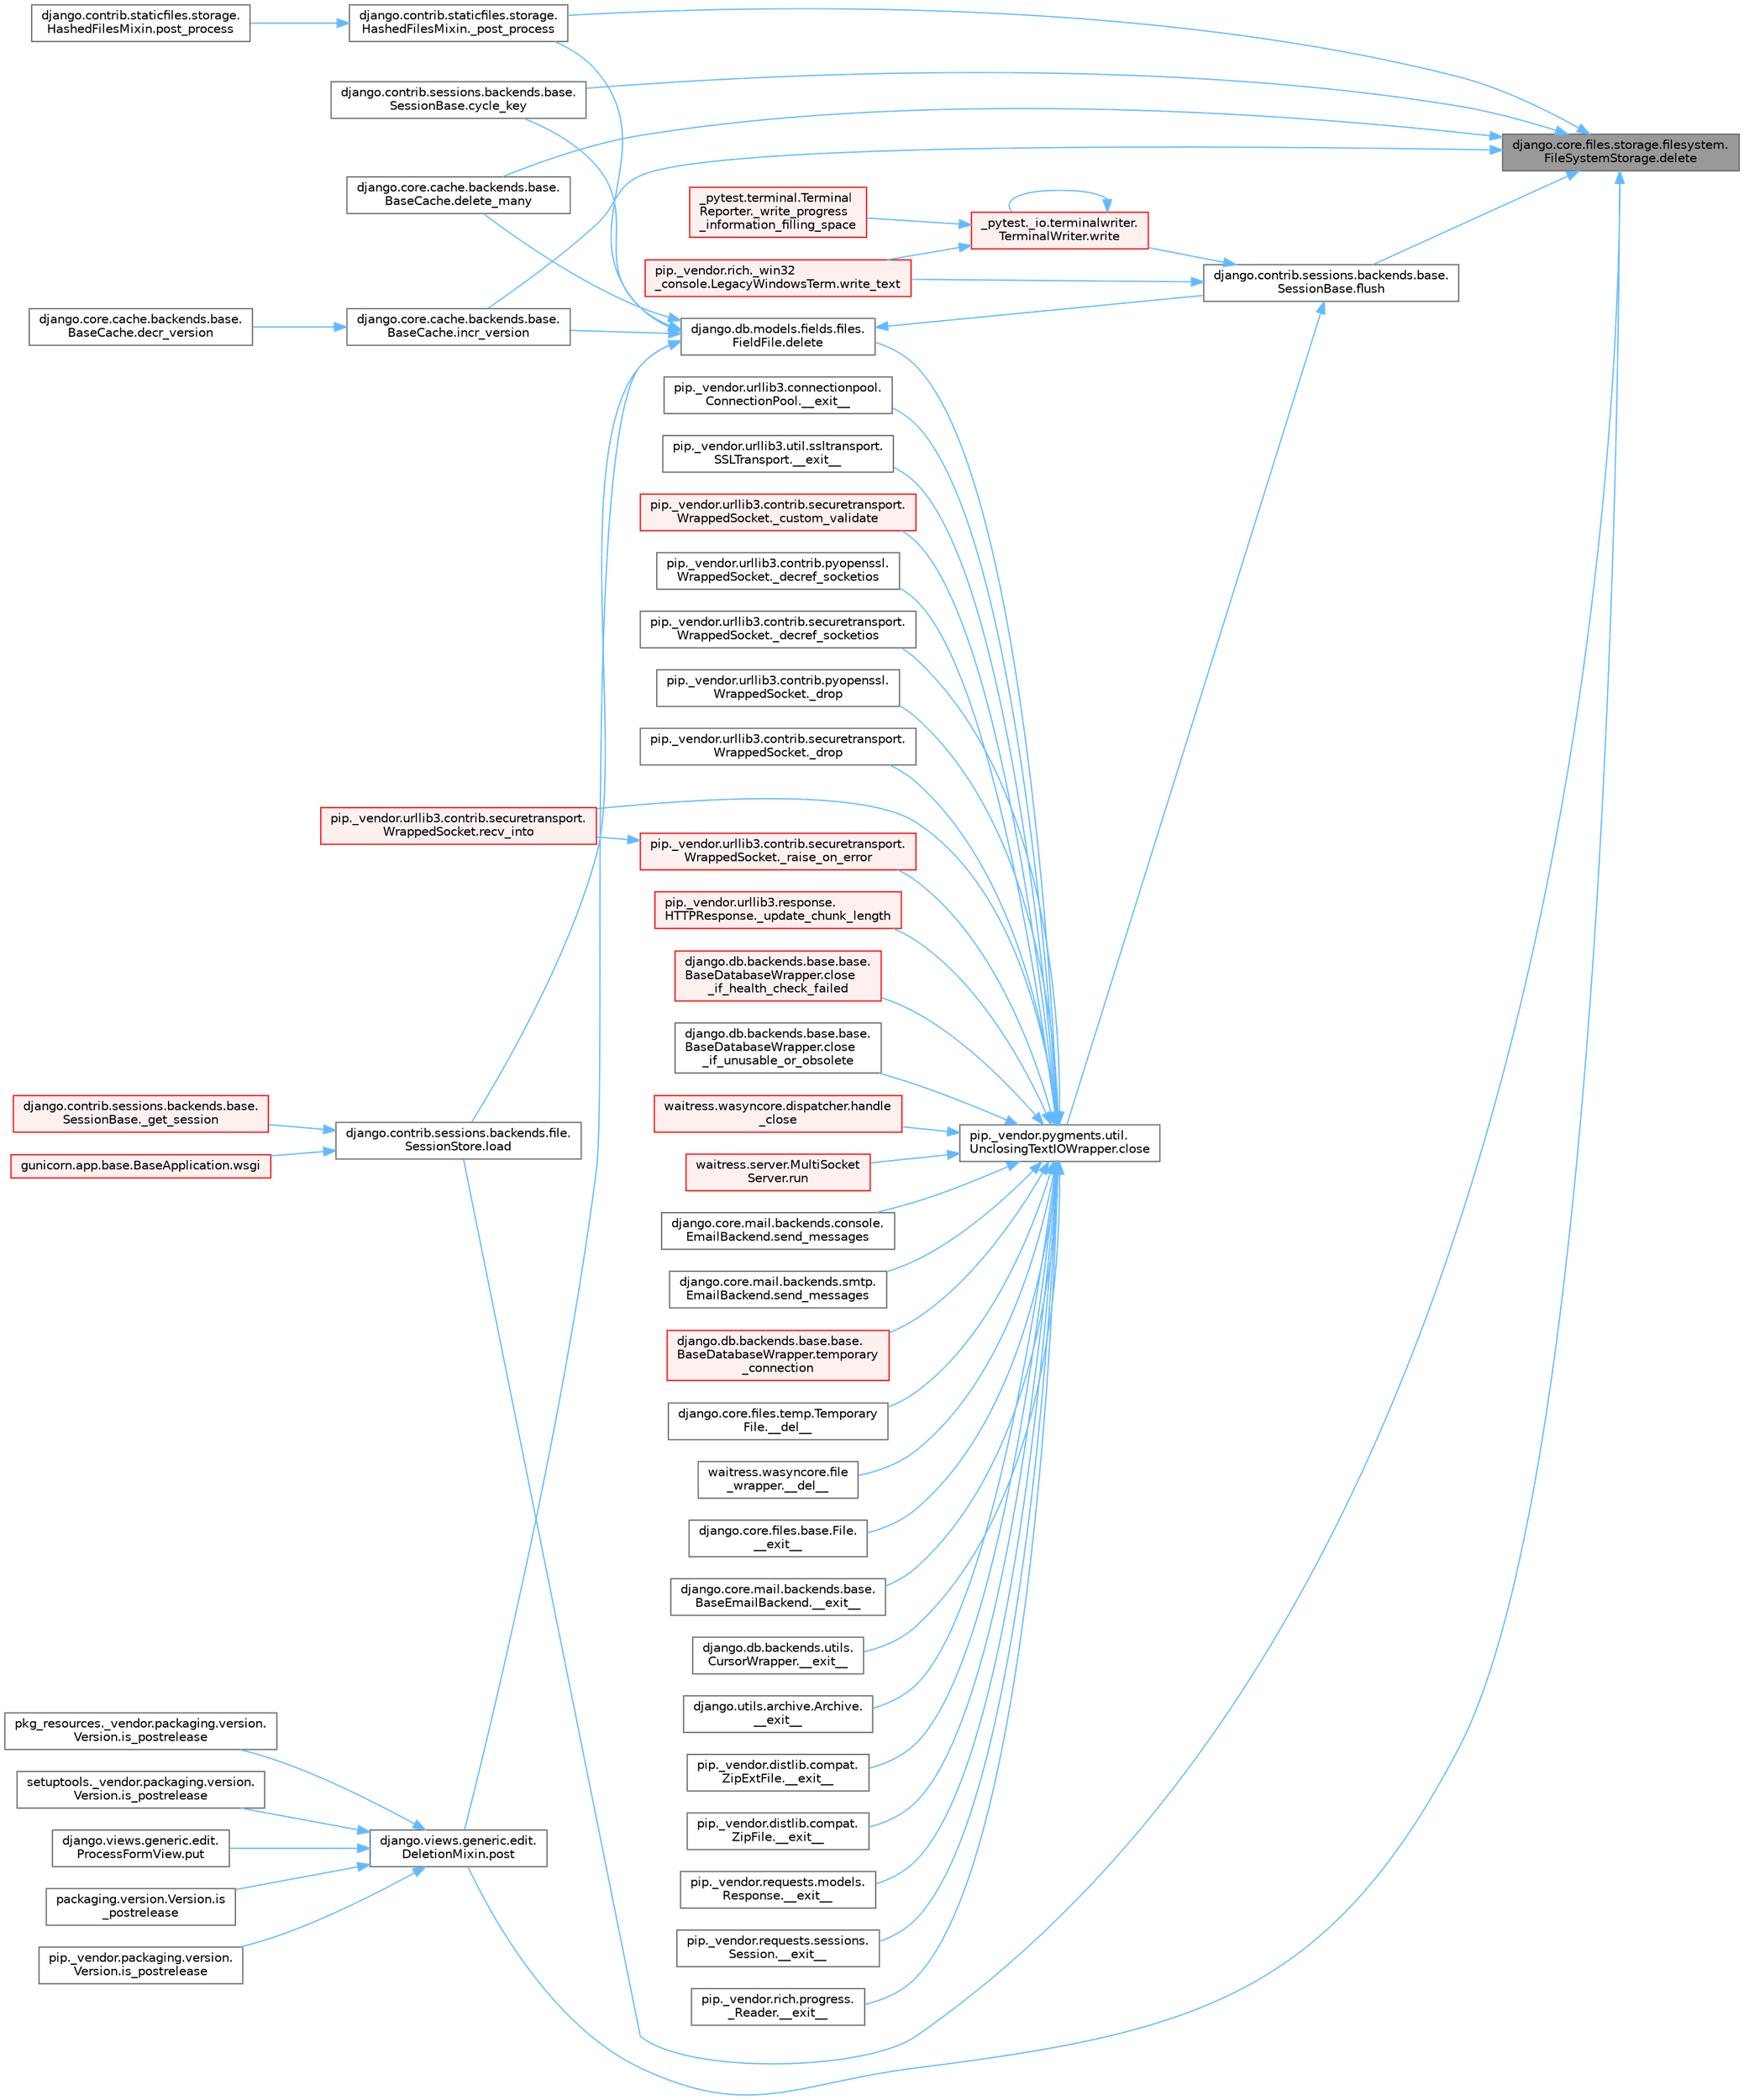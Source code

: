 digraph "django.core.files.storage.filesystem.FileSystemStorage.delete"
{
 // LATEX_PDF_SIZE
  bgcolor="transparent";
  edge [fontname=Helvetica,fontsize=10,labelfontname=Helvetica,labelfontsize=10];
  node [fontname=Helvetica,fontsize=10,shape=box,height=0.2,width=0.4];
  rankdir="RL";
  Node1 [id="Node000001",label="django.core.files.storage.filesystem.\lFileSystemStorage.delete",height=0.2,width=0.4,color="gray40", fillcolor="grey60", style="filled", fontcolor="black",tooltip=" "];
  Node1 -> Node2 [id="edge1_Node000001_Node000002",dir="back",color="steelblue1",style="solid",tooltip=" "];
  Node2 [id="Node000002",label="django.contrib.staticfiles.storage.\lHashedFilesMixin._post_process",height=0.2,width=0.4,color="grey40", fillcolor="white", style="filled",URL="$classdjango_1_1contrib_1_1staticfiles_1_1storage_1_1_hashed_files_mixin.html#aa0c820223a4e686edd5d2c333d5a9336",tooltip=" "];
  Node2 -> Node3 [id="edge2_Node000002_Node000003",dir="back",color="steelblue1",style="solid",tooltip=" "];
  Node3 [id="Node000003",label="django.contrib.staticfiles.storage.\lHashedFilesMixin.post_process",height=0.2,width=0.4,color="grey40", fillcolor="white", style="filled",URL="$classdjango_1_1contrib_1_1staticfiles_1_1storage_1_1_hashed_files_mixin.html#a2814ba00e1311ca7b3dc381da1b31c8f",tooltip=" "];
  Node1 -> Node4 [id="edge3_Node000001_Node000004",dir="back",color="steelblue1",style="solid",tooltip=" "];
  Node4 [id="Node000004",label="django.contrib.sessions.backends.base.\lSessionBase.cycle_key",height=0.2,width=0.4,color="grey40", fillcolor="white", style="filled",URL="$classdjango_1_1contrib_1_1sessions_1_1backends_1_1base_1_1_session_base.html#a6955e9bebe4e5b7d463bccfcf9181016",tooltip=" "];
  Node1 -> Node5 [id="edge4_Node000001_Node000005",dir="back",color="steelblue1",style="solid",tooltip=" "];
  Node5 [id="Node000005",label="django.core.cache.backends.base.\lBaseCache.delete_many",height=0.2,width=0.4,color="grey40", fillcolor="white", style="filled",URL="$classdjango_1_1core_1_1cache_1_1backends_1_1base_1_1_base_cache.html#a560226c6c5f05daec8c96ade18aa752b",tooltip=" "];
  Node1 -> Node6 [id="edge5_Node000001_Node000006",dir="back",color="steelblue1",style="solid",tooltip=" "];
  Node6 [id="Node000006",label="django.contrib.sessions.backends.base.\lSessionBase.flush",height=0.2,width=0.4,color="grey40", fillcolor="white", style="filled",URL="$classdjango_1_1contrib_1_1sessions_1_1backends_1_1base_1_1_session_base.html#a915ab38003d5f0be1ce9f849583910bb",tooltip=" "];
  Node6 -> Node7 [id="edge6_Node000006_Node000007",dir="back",color="steelblue1",style="solid",tooltip=" "];
  Node7 [id="Node000007",label="pip._vendor.pygments.util.\lUnclosingTextIOWrapper.close",height=0.2,width=0.4,color="grey40", fillcolor="white", style="filled",URL="$classpip_1_1__vendor_1_1pygments_1_1util_1_1_unclosing_text_i_o_wrapper.html#a8b7334932e365946b03244a148e50846",tooltip=" "];
  Node7 -> Node8 [id="edge7_Node000007_Node000008",dir="back",color="steelblue1",style="solid",tooltip=" "];
  Node8 [id="Node000008",label="django.core.files.temp.Temporary\lFile.__del__",height=0.2,width=0.4,color="grey40", fillcolor="white", style="filled",URL="$classdjango_1_1core_1_1files_1_1temp_1_1_temporary_file.html#a95809e90e91ff4f43e62813734a1ff5f",tooltip=" "];
  Node7 -> Node9 [id="edge8_Node000007_Node000009",dir="back",color="steelblue1",style="solid",tooltip=" "];
  Node9 [id="Node000009",label="waitress.wasyncore.file\l_wrapper.__del__",height=0.2,width=0.4,color="grey40", fillcolor="white", style="filled",URL="$classwaitress_1_1wasyncore_1_1file__wrapper.html#a4e25ecc24a6210bc5e295c433e632780",tooltip=" "];
  Node7 -> Node10 [id="edge9_Node000007_Node000010",dir="back",color="steelblue1",style="solid",tooltip=" "];
  Node10 [id="Node000010",label="django.core.files.base.File.\l__exit__",height=0.2,width=0.4,color="grey40", fillcolor="white", style="filled",URL="$classdjango_1_1core_1_1files_1_1base_1_1_file.html#ae0b1191c5014d84fee107227495e239c",tooltip=" "];
  Node7 -> Node11 [id="edge10_Node000007_Node000011",dir="back",color="steelblue1",style="solid",tooltip=" "];
  Node11 [id="Node000011",label="django.core.mail.backends.base.\lBaseEmailBackend.__exit__",height=0.2,width=0.4,color="grey40", fillcolor="white", style="filled",URL="$classdjango_1_1core_1_1mail_1_1backends_1_1base_1_1_base_email_backend.html#ab6610ac0ed4aba1a8172e85b59065503",tooltip=" "];
  Node7 -> Node12 [id="edge11_Node000007_Node000012",dir="back",color="steelblue1",style="solid",tooltip=" "];
  Node12 [id="Node000012",label="django.db.backends.utils.\lCursorWrapper.__exit__",height=0.2,width=0.4,color="grey40", fillcolor="white", style="filled",URL="$classdjango_1_1db_1_1backends_1_1utils_1_1_cursor_wrapper.html#a02f5176bb3b2e598d12ac8fdf26f3496",tooltip=" "];
  Node7 -> Node13 [id="edge12_Node000007_Node000013",dir="back",color="steelblue1",style="solid",tooltip=" "];
  Node13 [id="Node000013",label="django.utils.archive.Archive.\l__exit__",height=0.2,width=0.4,color="grey40", fillcolor="white", style="filled",URL="$classdjango_1_1utils_1_1archive_1_1_archive.html#a9a50df9316e6d45236868d7561a13d78",tooltip=" "];
  Node7 -> Node14 [id="edge13_Node000007_Node000014",dir="back",color="steelblue1",style="solid",tooltip=" "];
  Node14 [id="Node000014",label="pip._vendor.distlib.compat.\lZipExtFile.__exit__",height=0.2,width=0.4,color="grey40", fillcolor="white", style="filled",URL="$classpip_1_1__vendor_1_1distlib_1_1compat_1_1_zip_ext_file.html#ad18398fe6a9f5109a3b0a62aa29d830c",tooltip=" "];
  Node7 -> Node15 [id="edge14_Node000007_Node000015",dir="back",color="steelblue1",style="solid",tooltip=" "];
  Node15 [id="Node000015",label="pip._vendor.distlib.compat.\lZipFile.__exit__",height=0.2,width=0.4,color="grey40", fillcolor="white", style="filled",URL="$classpip_1_1__vendor_1_1distlib_1_1compat_1_1_zip_file.html#ae730617981b5947edb5f7838f1caabb4",tooltip=" "];
  Node7 -> Node16 [id="edge15_Node000007_Node000016",dir="back",color="steelblue1",style="solid",tooltip=" "];
  Node16 [id="Node000016",label="pip._vendor.requests.models.\lResponse.__exit__",height=0.2,width=0.4,color="grey40", fillcolor="white", style="filled",URL="$classpip_1_1__vendor_1_1requests_1_1models_1_1_response.html#a1f5f32680ba6cd5002b2c19b7b8b0705",tooltip=" "];
  Node7 -> Node17 [id="edge16_Node000007_Node000017",dir="back",color="steelblue1",style="solid",tooltip=" "];
  Node17 [id="Node000017",label="pip._vendor.requests.sessions.\lSession.__exit__",height=0.2,width=0.4,color="grey40", fillcolor="white", style="filled",URL="$classpip_1_1__vendor_1_1requests_1_1sessions_1_1_session.html#aa063240820ab2fc28ed471a014a47963",tooltip=" "];
  Node7 -> Node18 [id="edge17_Node000007_Node000018",dir="back",color="steelblue1",style="solid",tooltip=" "];
  Node18 [id="Node000018",label="pip._vendor.rich.progress.\l_Reader.__exit__",height=0.2,width=0.4,color="grey40", fillcolor="white", style="filled",URL="$classpip_1_1__vendor_1_1rich_1_1progress_1_1___reader.html#a82781ca9c3ea0f5a0a3f9bd309e05b85",tooltip=" "];
  Node7 -> Node19 [id="edge18_Node000007_Node000019",dir="back",color="steelblue1",style="solid",tooltip=" "];
  Node19 [id="Node000019",label="pip._vendor.urllib3.connectionpool.\lConnectionPool.__exit__",height=0.2,width=0.4,color="grey40", fillcolor="white", style="filled",URL="$classpip_1_1__vendor_1_1urllib3_1_1connectionpool_1_1_connection_pool.html#adfa39f03564a54c98c18206145aa9d0f",tooltip=" "];
  Node7 -> Node20 [id="edge19_Node000007_Node000020",dir="back",color="steelblue1",style="solid",tooltip=" "];
  Node20 [id="Node000020",label="pip._vendor.urllib3.util.ssltransport.\lSSLTransport.__exit__",height=0.2,width=0.4,color="grey40", fillcolor="white", style="filled",URL="$classpip_1_1__vendor_1_1urllib3_1_1util_1_1ssltransport_1_1_s_s_l_transport.html#ae3f2aec625e9a75bbcd96b467cf3b7fd",tooltip=" "];
  Node7 -> Node21 [id="edge20_Node000007_Node000021",dir="back",color="steelblue1",style="solid",tooltip=" "];
  Node21 [id="Node000021",label="pip._vendor.urllib3.contrib.securetransport.\lWrappedSocket._custom_validate",height=0.2,width=0.4,color="red", fillcolor="#FFF0F0", style="filled",URL="$classpip_1_1__vendor_1_1urllib3_1_1contrib_1_1securetransport_1_1_wrapped_socket.html#a792d7036b5574cd74ffbf75a1d40e8ea",tooltip=" "];
  Node7 -> Node23 [id="edge21_Node000007_Node000023",dir="back",color="steelblue1",style="solid",tooltip=" "];
  Node23 [id="Node000023",label="pip._vendor.urllib3.contrib.pyopenssl.\lWrappedSocket._decref_socketios",height=0.2,width=0.4,color="grey40", fillcolor="white", style="filled",URL="$classpip_1_1__vendor_1_1urllib3_1_1contrib_1_1pyopenssl_1_1_wrapped_socket.html#a852978001c35f19a5668b6b635b4d466",tooltip=" "];
  Node7 -> Node24 [id="edge22_Node000007_Node000024",dir="back",color="steelblue1",style="solid",tooltip=" "];
  Node24 [id="Node000024",label="pip._vendor.urllib3.contrib.securetransport.\lWrappedSocket._decref_socketios",height=0.2,width=0.4,color="grey40", fillcolor="white", style="filled",URL="$classpip_1_1__vendor_1_1urllib3_1_1contrib_1_1securetransport_1_1_wrapped_socket.html#aece833c51ea926f1a23410d725e8e0bc",tooltip=" "];
  Node7 -> Node25 [id="edge23_Node000007_Node000025",dir="back",color="steelblue1",style="solid",tooltip=" "];
  Node25 [id="Node000025",label="pip._vendor.urllib3.contrib.pyopenssl.\lWrappedSocket._drop",height=0.2,width=0.4,color="grey40", fillcolor="white", style="filled",URL="$classpip_1_1__vendor_1_1urllib3_1_1contrib_1_1pyopenssl_1_1_wrapped_socket.html#a7d3e248bcf60a9d8606bbcde69f785f5",tooltip=" "];
  Node7 -> Node26 [id="edge24_Node000007_Node000026",dir="back",color="steelblue1",style="solid",tooltip=" "];
  Node26 [id="Node000026",label="pip._vendor.urllib3.contrib.securetransport.\lWrappedSocket._drop",height=0.2,width=0.4,color="grey40", fillcolor="white", style="filled",URL="$classpip_1_1__vendor_1_1urllib3_1_1contrib_1_1securetransport_1_1_wrapped_socket.html#aa5120335fca67c7dd6cc4b1cf6d7e74f",tooltip=" "];
  Node7 -> Node27 [id="edge25_Node000007_Node000027",dir="back",color="steelblue1",style="solid",tooltip=" "];
  Node27 [id="Node000027",label="pip._vendor.urllib3.contrib.securetransport.\lWrappedSocket._raise_on_error",height=0.2,width=0.4,color="red", fillcolor="#FFF0F0", style="filled",URL="$classpip_1_1__vendor_1_1urllib3_1_1contrib_1_1securetransport_1_1_wrapped_socket.html#ae89ceec48b026fbcf5e9888ee21e0c09",tooltip=" "];
  Node27 -> Node28 [id="edge26_Node000027_Node000028",dir="back",color="steelblue1",style="solid",tooltip=" "];
  Node28 [id="Node000028",label="pip._vendor.urllib3.contrib.securetransport.\lWrappedSocket.recv_into",height=0.2,width=0.4,color="red", fillcolor="#FFF0F0", style="filled",URL="$classpip_1_1__vendor_1_1urllib3_1_1contrib_1_1securetransport_1_1_wrapped_socket.html#aedfc3cd814ef6075e6907e05860b45d6",tooltip=" "];
  Node7 -> Node159 [id="edge27_Node000007_Node000159",dir="back",color="steelblue1",style="solid",tooltip=" "];
  Node159 [id="Node000159",label="pip._vendor.urllib3.response.\lHTTPResponse._update_chunk_length",height=0.2,width=0.4,color="red", fillcolor="#FFF0F0", style="filled",URL="$classpip_1_1__vendor_1_1urllib3_1_1response_1_1_h_t_t_p_response.html#adbdd73c32bc7b36f2120d5ab8189e8d8",tooltip=" "];
  Node7 -> Node434 [id="edge28_Node000007_Node000434",dir="back",color="steelblue1",style="solid",tooltip=" "];
  Node434 [id="Node000434",label="django.db.backends.base.base.\lBaseDatabaseWrapper.close\l_if_health_check_failed",height=0.2,width=0.4,color="red", fillcolor="#FFF0F0", style="filled",URL="$classdjango_1_1db_1_1backends_1_1base_1_1base_1_1_base_database_wrapper.html#a3f4d11734d2da94781f00468b6bd3981",tooltip=" "];
  Node7 -> Node1583 [id="edge29_Node000007_Node001583",dir="back",color="steelblue1",style="solid",tooltip=" "];
  Node1583 [id="Node001583",label="django.db.backends.base.base.\lBaseDatabaseWrapper.close\l_if_unusable_or_obsolete",height=0.2,width=0.4,color="grey40", fillcolor="white", style="filled",URL="$classdjango_1_1db_1_1backends_1_1base_1_1base_1_1_base_database_wrapper.html#a599dfc5a8da20da69ffa5a94869dad01",tooltip=" "];
  Node7 -> Node1584 [id="edge30_Node000007_Node001584",dir="back",color="steelblue1",style="solid",tooltip=" "];
  Node1584 [id="Node001584",label="django.db.models.fields.files.\lFieldFile.delete",height=0.2,width=0.4,color="grey40", fillcolor="white", style="filled",URL="$classdjango_1_1db_1_1models_1_1fields_1_1files_1_1_field_file.html#a9ceb820ca3d1263f793b61694dbc8214",tooltip=" "];
  Node1584 -> Node2 [id="edge31_Node001584_Node000002",dir="back",color="steelblue1",style="solid",tooltip=" "];
  Node1584 -> Node4 [id="edge32_Node001584_Node000004",dir="back",color="steelblue1",style="solid",tooltip=" "];
  Node1584 -> Node5 [id="edge33_Node001584_Node000005",dir="back",color="steelblue1",style="solid",tooltip=" "];
  Node1584 -> Node6 [id="edge34_Node001584_Node000006",dir="back",color="steelblue1",style="solid",tooltip=" "];
  Node1584 -> Node97 [id="edge35_Node001584_Node000097",dir="back",color="steelblue1",style="solid",tooltip=" "];
  Node97 [id="Node000097",label="django.core.cache.backends.base.\lBaseCache.incr_version",height=0.2,width=0.4,color="grey40", fillcolor="white", style="filled",URL="$classdjango_1_1core_1_1cache_1_1backends_1_1base_1_1_base_cache.html#a3ac7d74ffcfca67e2afee86ecf858b34",tooltip=" "];
  Node97 -> Node98 [id="edge36_Node000097_Node000098",dir="back",color="steelblue1",style="solid",tooltip=" "];
  Node98 [id="Node000098",label="django.core.cache.backends.base.\lBaseCache.decr_version",height=0.2,width=0.4,color="grey40", fillcolor="white", style="filled",URL="$classdjango_1_1core_1_1cache_1_1backends_1_1base_1_1_base_cache.html#a26e7d5f60e8c6180922a5ece9fca51ef",tooltip=" "];
  Node1584 -> Node99 [id="edge37_Node001584_Node000099",dir="back",color="steelblue1",style="solid",tooltip=" "];
  Node99 [id="Node000099",label="django.contrib.sessions.backends.file.\lSessionStore.load",height=0.2,width=0.4,color="grey40", fillcolor="white", style="filled",URL="$classdjango_1_1contrib_1_1sessions_1_1backends_1_1file_1_1_session_store.html#a408fa63512306fbaa7bbb62742f0295f",tooltip=" "];
  Node99 -> Node100 [id="edge38_Node000099_Node000100",dir="back",color="steelblue1",style="solid",tooltip=" "];
  Node100 [id="Node000100",label="django.contrib.sessions.backends.base.\lSessionBase._get_session",height=0.2,width=0.4,color="red", fillcolor="#FFF0F0", style="filled",URL="$classdjango_1_1contrib_1_1sessions_1_1backends_1_1base_1_1_session_base.html#a3ca0af594cbb5d34f3d4f76c8f90bf4f",tooltip=" "];
  Node99 -> Node271 [id="edge39_Node000099_Node000271",dir="back",color="steelblue1",style="solid",tooltip=" "];
  Node271 [id="Node000271",label="gunicorn.app.base.BaseApplication.wsgi",height=0.2,width=0.4,color="red", fillcolor="#FFF0F0", style="filled",URL="$classgunicorn_1_1app_1_1base_1_1_base_application.html#a18ae24b2d0d44fb694b9f2b0cdffa670",tooltip=" "];
  Node1584 -> Node536 [id="edge40_Node001584_Node000536",dir="back",color="steelblue1",style="solid",tooltip=" "];
  Node536 [id="Node000536",label="django.views.generic.edit.\lDeletionMixin.post",height=0.2,width=0.4,color="grey40", fillcolor="white", style="filled",URL="$classdjango_1_1views_1_1generic_1_1edit_1_1_deletion_mixin.html#a93358facc5cc6e84423e8471745b2a68",tooltip=" "];
  Node536 -> Node537 [id="edge41_Node000536_Node000537",dir="back",color="steelblue1",style="solid",tooltip=" "];
  Node537 [id="Node000537",label="packaging.version.Version.is\l_postrelease",height=0.2,width=0.4,color="grey40", fillcolor="white", style="filled",URL="$classpackaging_1_1version_1_1_version.html#adfb53ca0004e704963c79aafdd5ac254",tooltip=" "];
  Node536 -> Node538 [id="edge42_Node000536_Node000538",dir="back",color="steelblue1",style="solid",tooltip=" "];
  Node538 [id="Node000538",label="pip._vendor.packaging.version.\lVersion.is_postrelease",height=0.2,width=0.4,color="grey40", fillcolor="white", style="filled",URL="$classpip_1_1__vendor_1_1packaging_1_1version_1_1_version.html#a13ff52f4a2a330c24d84da8669cba0f3",tooltip=" "];
  Node536 -> Node539 [id="edge43_Node000536_Node000539",dir="back",color="steelblue1",style="solid",tooltip=" "];
  Node539 [id="Node000539",label="pkg_resources._vendor.packaging.version.\lVersion.is_postrelease",height=0.2,width=0.4,color="grey40", fillcolor="white", style="filled",URL="$classpkg__resources_1_1__vendor_1_1packaging_1_1version_1_1_version.html#a3e7f7c2c0c5a5401fd6b3dc67beb8d1d",tooltip=" "];
  Node536 -> Node540 [id="edge44_Node000536_Node000540",dir="back",color="steelblue1",style="solid",tooltip=" "];
  Node540 [id="Node000540",label="setuptools._vendor.packaging.version.\lVersion.is_postrelease",height=0.2,width=0.4,color="grey40", fillcolor="white", style="filled",URL="$classsetuptools_1_1__vendor_1_1packaging_1_1version_1_1_version.html#a5647516e2057e8ec08c323424ddaab70",tooltip=" "];
  Node536 -> Node541 [id="edge45_Node000536_Node000541",dir="back",color="steelblue1",style="solid",tooltip=" "];
  Node541 [id="Node000541",label="django.views.generic.edit.\lProcessFormView.put",height=0.2,width=0.4,color="grey40", fillcolor="white", style="filled",URL="$classdjango_1_1views_1_1generic_1_1edit_1_1_process_form_view.html#aca9b521620af475d8ce7abc52d04694d",tooltip=" "];
  Node7 -> Node1585 [id="edge46_Node000007_Node001585",dir="back",color="steelblue1",style="solid",tooltip=" "];
  Node1585 [id="Node001585",label="waitress.wasyncore.dispatcher.handle\l_close",height=0.2,width=0.4,color="red", fillcolor="#FFF0F0", style="filled",URL="$classwaitress_1_1wasyncore_1_1dispatcher.html#a3aa67ce99ade5536c206ebc997189803",tooltip=" "];
  Node7 -> Node28 [id="edge47_Node000007_Node000028",dir="back",color="steelblue1",style="solid",tooltip=" "];
  Node7 -> Node1597 [id="edge48_Node000007_Node001597",dir="back",color="steelblue1",style="solid",tooltip=" "];
  Node1597 [id="Node001597",label="waitress.server.MultiSocket\lServer.run",height=0.2,width=0.4,color="red", fillcolor="#FFF0F0", style="filled",URL="$classwaitress_1_1server_1_1_multi_socket_server.html#ab67cbf2d39ebd4060101ae1cbb6bec51",tooltip=" "];
  Node7 -> Node1326 [id="edge49_Node000007_Node001326",dir="back",color="steelblue1",style="solid",tooltip=" "];
  Node1326 [id="Node001326",label="django.core.mail.backends.console.\lEmailBackend.send_messages",height=0.2,width=0.4,color="grey40", fillcolor="white", style="filled",URL="$classdjango_1_1core_1_1mail_1_1backends_1_1console_1_1_email_backend.html#ae3c7f922df87a228638e98cbb97a3deb",tooltip=" "];
  Node7 -> Node1327 [id="edge50_Node000007_Node001327",dir="back",color="steelblue1",style="solid",tooltip=" "];
  Node1327 [id="Node001327",label="django.core.mail.backends.smtp.\lEmailBackend.send_messages",height=0.2,width=0.4,color="grey40", fillcolor="white", style="filled",URL="$classdjango_1_1core_1_1mail_1_1backends_1_1smtp_1_1_email_backend.html#a0d829964e867581b24047266e5c3dca6",tooltip=" "];
  Node7 -> Node1598 [id="edge51_Node000007_Node001598",dir="back",color="steelblue1",style="solid",tooltip=" "];
  Node1598 [id="Node001598",label="django.db.backends.base.base.\lBaseDatabaseWrapper.temporary\l_connection",height=0.2,width=0.4,color="red", fillcolor="#FFF0F0", style="filled",URL="$classdjango_1_1db_1_1backends_1_1base_1_1base_1_1_base_database_wrapper.html#a605fd92d7af39b1b987426a269121b0c",tooltip=" "];
  Node6 -> Node167 [id="edge52_Node000006_Node000167",dir="back",color="steelblue1",style="solid",tooltip=" "];
  Node167 [id="Node000167",label="_pytest._io.terminalwriter.\lTerminalWriter.write",height=0.2,width=0.4,color="red", fillcolor="#FFF0F0", style="filled",URL="$class__pytest_1_1__io_1_1terminalwriter_1_1_terminal_writer.html#ab011b237aec5bafbe3761ee6eceaa5b1",tooltip=" "];
  Node167 -> Node168 [id="edge53_Node000167_Node000168",dir="back",color="steelblue1",style="solid",tooltip=" "];
  Node168 [id="Node000168",label="_pytest.terminal.Terminal\lReporter._write_progress\l_information_filling_space",height=0.2,width=0.4,color="red", fillcolor="#FFF0F0", style="filled",URL="$class__pytest_1_1terminal_1_1_terminal_reporter.html#a915f19bb955611b65c211c611c4568b1",tooltip=" "];
  Node167 -> Node167 [id="edge54_Node000167_Node000167",dir="back",color="steelblue1",style="solid",tooltip=" "];
  Node167 -> Node659 [id="edge55_Node000167_Node000659",dir="back",color="steelblue1",style="solid",tooltip=" "];
  Node659 [id="Node000659",label="pip._vendor.rich._win32\l_console.LegacyWindowsTerm.write_text",height=0.2,width=0.4,color="red", fillcolor="#FFF0F0", style="filled",URL="$classpip_1_1__vendor_1_1rich_1_1__win32__console_1_1_legacy_windows_term.html#a285165149598e15cac2caf4d03385612",tooltip=" "];
  Node6 -> Node659 [id="edge56_Node000006_Node000659",dir="back",color="steelblue1",style="solid",tooltip=" "];
  Node1 -> Node97 [id="edge57_Node000001_Node000097",dir="back",color="steelblue1",style="solid",tooltip=" "];
  Node1 -> Node99 [id="edge58_Node000001_Node000099",dir="back",color="steelblue1",style="solid",tooltip=" "];
  Node1 -> Node536 [id="edge59_Node000001_Node000536",dir="back",color="steelblue1",style="solid",tooltip=" "];
}
